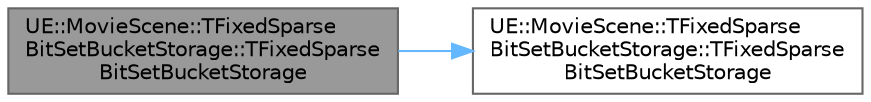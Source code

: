 digraph "UE::MovieScene::TFixedSparseBitSetBucketStorage::TFixedSparseBitSetBucketStorage"
{
 // INTERACTIVE_SVG=YES
 // LATEX_PDF_SIZE
  bgcolor="transparent";
  edge [fontname=Helvetica,fontsize=10,labelfontname=Helvetica,labelfontsize=10];
  node [fontname=Helvetica,fontsize=10,shape=box,height=0.2,width=0.4];
  rankdir="LR";
  Node1 [id="Node000001",label="UE::MovieScene::TFixedSparse\lBitSetBucketStorage::TFixedSparse\lBitSetBucketStorage",height=0.2,width=0.4,color="gray40", fillcolor="grey60", style="filled", fontcolor="black",tooltip=" "];
  Node1 -> Node2 [id="edge1_Node000001_Node000002",color="steelblue1",style="solid",tooltip=" "];
  Node2 [id="Node000002",label="UE::MovieScene::TFixedSparse\lBitSetBucketStorage::TFixedSparse\lBitSetBucketStorage",height=0.2,width=0.4,color="grey40", fillcolor="white", style="filled",URL="$dd/d51/structUE_1_1MovieScene_1_1TFixedSparseBitSetBucketStorage.html#a744c023e756552e11bc069e9bea99a00",tooltip=" "];
}
